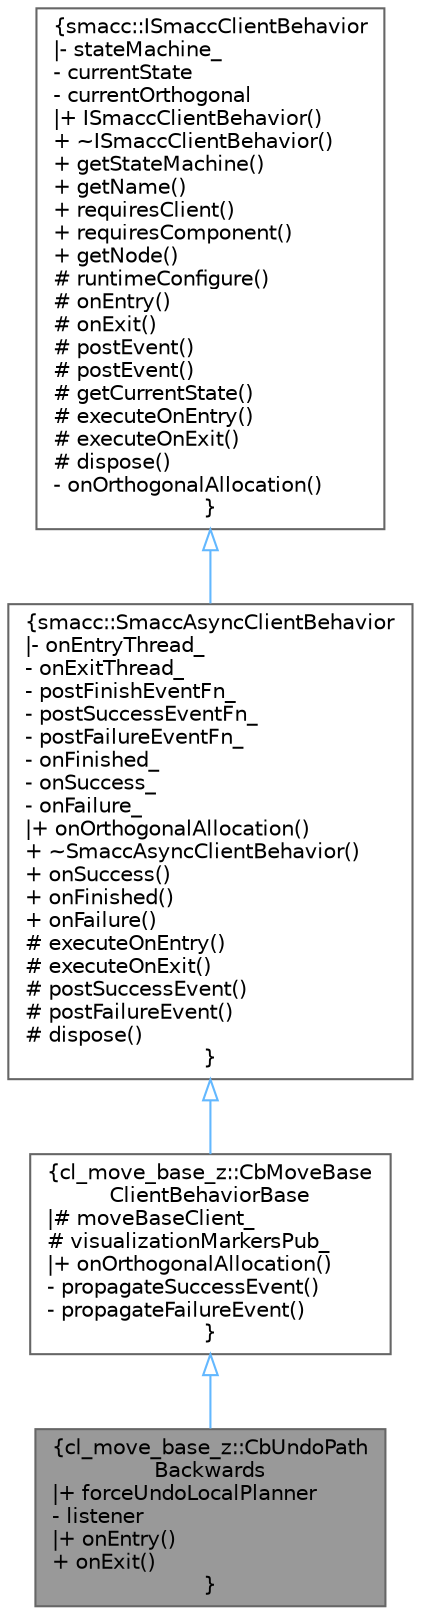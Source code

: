 digraph "cl_move_base_z::CbUndoPathBackwards"
{
 // LATEX_PDF_SIZE
  bgcolor="transparent";
  edge [fontname=Helvetica,fontsize=10,labelfontname=Helvetica,labelfontsize=10];
  node [fontname=Helvetica,fontsize=10,shape=box,height=0.2,width=0.4];
  Node1 [label="{cl_move_base_z::CbUndoPath\lBackwards\n|+ forceUndoLocalPlanner\l- listener\l|+ onEntry()\l+ onExit()\l}",height=0.2,width=0.4,color="gray40", fillcolor="grey60", style="filled", fontcolor="black",tooltip=" "];
  Node2 -> Node1 [dir="back",color="steelblue1",style="solid",arrowtail="onormal"];
  Node2 [label="{cl_move_base_z::CbMoveBase\lClientBehaviorBase\n|# moveBaseClient_\l# visualizationMarkersPub_\l|+ onOrthogonalAllocation()\l- propagateSuccessEvent()\l- propagateFailureEvent()\l}",height=0.2,width=0.4,color="gray40", fillcolor="white", style="filled",URL="$classcl__move__base__z_1_1CbMoveBaseClientBehaviorBase.html",tooltip=" "];
  Node3 -> Node2 [dir="back",color="steelblue1",style="solid",arrowtail="onormal"];
  Node3 [label="{smacc::SmaccAsyncClientBehavior\n|- onEntryThread_\l- onExitThread_\l- postFinishEventFn_\l- postSuccessEventFn_\l- postFailureEventFn_\l- onFinished_\l- onSuccess_\l- onFailure_\l|+ onOrthogonalAllocation()\l+ ~SmaccAsyncClientBehavior()\l+ onSuccess()\l+ onFinished()\l+ onFailure()\l# executeOnEntry()\l# executeOnExit()\l# postSuccessEvent()\l# postFailureEvent()\l# dispose()\l}",height=0.2,width=0.4,color="gray40", fillcolor="white", style="filled",URL="$classsmacc_1_1SmaccAsyncClientBehavior.html",tooltip=" "];
  Node4 -> Node3 [dir="back",color="steelblue1",style="solid",arrowtail="onormal"];
  Node4 [label="{smacc::ISmaccClientBehavior\n|- stateMachine_\l- currentState\l- currentOrthogonal\l|+ ISmaccClientBehavior()\l+ ~ISmaccClientBehavior()\l+ getStateMachine()\l+ getName()\l+ requiresClient()\l+ requiresComponent()\l+ getNode()\l# runtimeConfigure()\l# onEntry()\l# onExit()\l# postEvent()\l# postEvent()\l# getCurrentState()\l# executeOnEntry()\l# executeOnExit()\l# dispose()\l- onOrthogonalAllocation()\l}",height=0.2,width=0.4,color="gray40", fillcolor="white", style="filled",URL="$classsmacc_1_1ISmaccClientBehavior.html",tooltip=" "];
}
